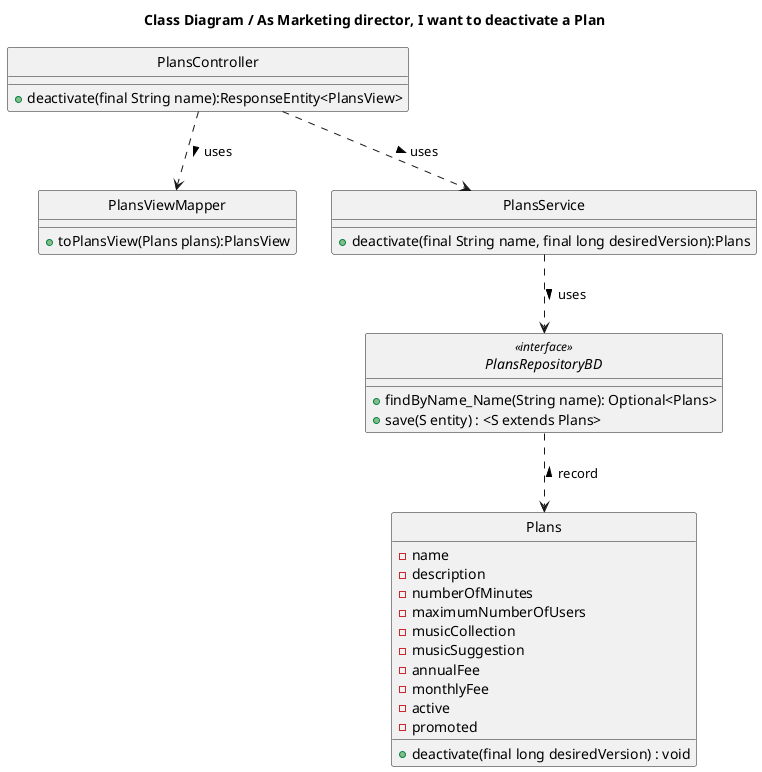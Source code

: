 @startuml
'https://plantuml.com/class-diagram
hide circle
class PlansRepositoryBD <<interface>>

title Class Diagram / As Marketing director, I want to deactivate a Plan



class Plans{
    -name
    - description
    - numberOfMinutes
    -maximumNumberOfUsers
    -musicCollection
     -musicSuggestion
     -annualFee
     -monthlyFee
     -active
     -promoted
     +deactivate(final long desiredVersion) : void
}
class PlansViewMapper{
    +toPlansView(Plans plans):PlansView
}
class PlansController{
     +deactivate(final String name):ResponseEntity<PlansView>
    }
class PlansService{
 +deactivate(final String name, final long desiredVersion):Plans

}

interface PlansRepositoryBD
{
+findByName_Name(String name): Optional<Plans>
+save(S entity) : <S extends Plans>
}


PlansController ..> PlansService: uses >
PlansService ..> PlansRepositoryBD: uses >
PlansRepositoryBD ..> Plans: < record
PlansController ..>PlansViewMapper: uses >
@enduml
